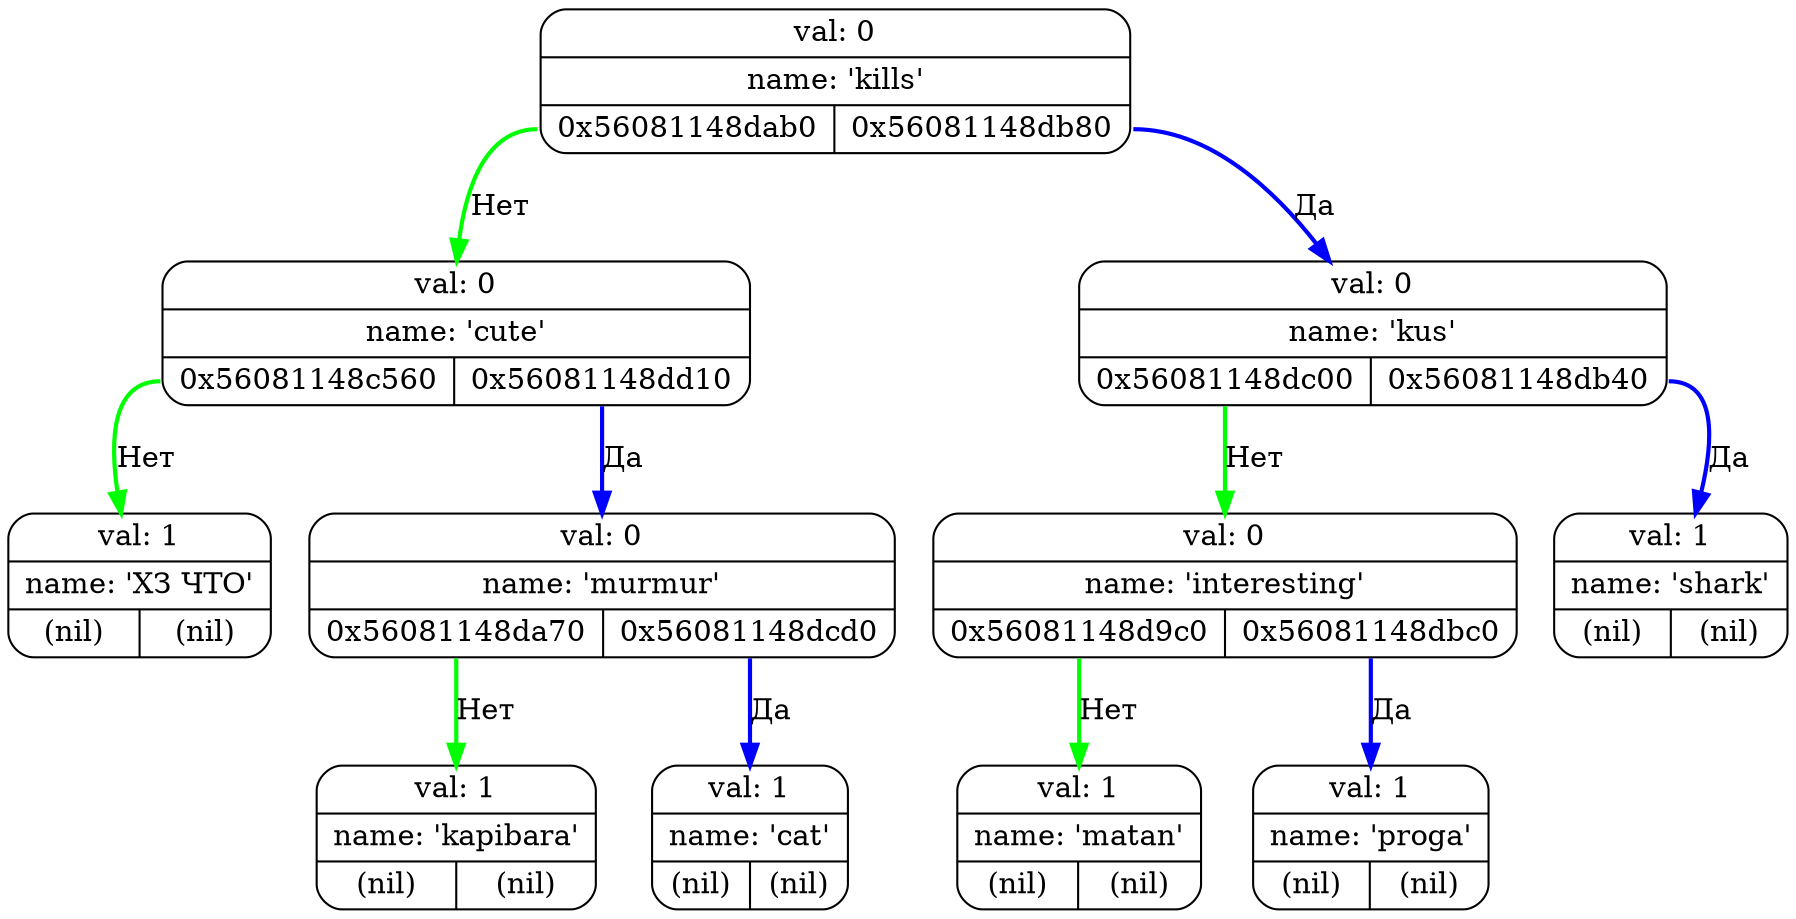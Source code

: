 digraph G{
   rankdir=TB;
   NODE0x56081148c560[pin=true,shape="Mrecord",label="{val: 1 | name: 'ХЗ ЧТО' | {<left> (nil) | <right> (nil)}}"];
   NODE0x56081148d9c0[pin=true,shape="Mrecord",label="{val: 1 | name: 'matan' | {<left> (nil) | <right> (nil)}}"];
   NODE0x56081148da00[pin=true,shape="Mrecord",label="{val: 0 | name: 'kills' | {<left> 0x56081148dab0 | <right> 0x56081148db80}}"];
   NODE0x56081148da70[pin=true,shape="Mrecord",label="{val: 1 | name: 'kapibara' | {<left> (nil) | <right> (nil)}}"];
   NODE0x56081148dab0[pin=true,shape="Mrecord",label="{val: 0 | name: 'cute' | {<left> 0x56081148c560 | <right> 0x56081148dd10}}"];
   NODE0x56081148db40[pin=true,shape="Mrecord",label="{val: 1 | name: 'shark' | {<left> (nil) | <right> (nil)}}"];
   NODE0x56081148db80[pin=true,shape="Mrecord",label="{val: 0 | name: 'kus' | {<left> 0x56081148dc00 | <right> 0x56081148db40}}"];
   NODE0x56081148dbc0[pin=true,shape="Mrecord",label="{val: 1 | name: 'proga' | {<left> (nil) | <right> (nil)}}"];
   NODE0x56081148dc00[pin=true,shape="Mrecord",label="{val: 0 | name: 'interesting' | {<left> 0x56081148d9c0 | <right> 0x56081148dbc0}}"];
   NODE0x56081148dcd0[pin=true,shape="Mrecord",label="{val: 1 | name: 'cat' | {<left> (nil) | <right> (nil)}}"];
   NODE0x56081148dd10[pin=true,shape="Mrecord",label="{val: 0 | name: 'murmur' | {<left> 0x56081148da70 | <right> 0x56081148dcd0}}"];
   NODE0x56081148da00:left -> NODE0x56081148dab0 [color="green",penwidth=2,label="Нет"];
   NODE0x56081148da00:right -> NODE0x56081148db80 [color="blue",penwidth=2,label="Да"];
   NODE0x56081148dab0:left -> NODE0x56081148c560 [color="green",penwidth=2,label="Нет"];
   NODE0x56081148dab0:right -> NODE0x56081148dd10 [color="blue",penwidth=2,label="Да"];
   NODE0x56081148db80:left -> NODE0x56081148dc00 [color="green",penwidth=2,label="Нет"];
   NODE0x56081148db80:right -> NODE0x56081148db40 [color="blue",penwidth=2,label="Да"];
   NODE0x56081148dc00:left -> NODE0x56081148d9c0 [color="green",penwidth=2,label="Нет"];
   NODE0x56081148dc00:right -> NODE0x56081148dbc0 [color="blue",penwidth=2,label="Да"];
   NODE0x56081148dd10:left -> NODE0x56081148da70 [color="green",penwidth=2,label="Нет"];
   NODE0x56081148dd10:right -> NODE0x56081148dcd0 [color="blue",penwidth=2,label="Да"];
}